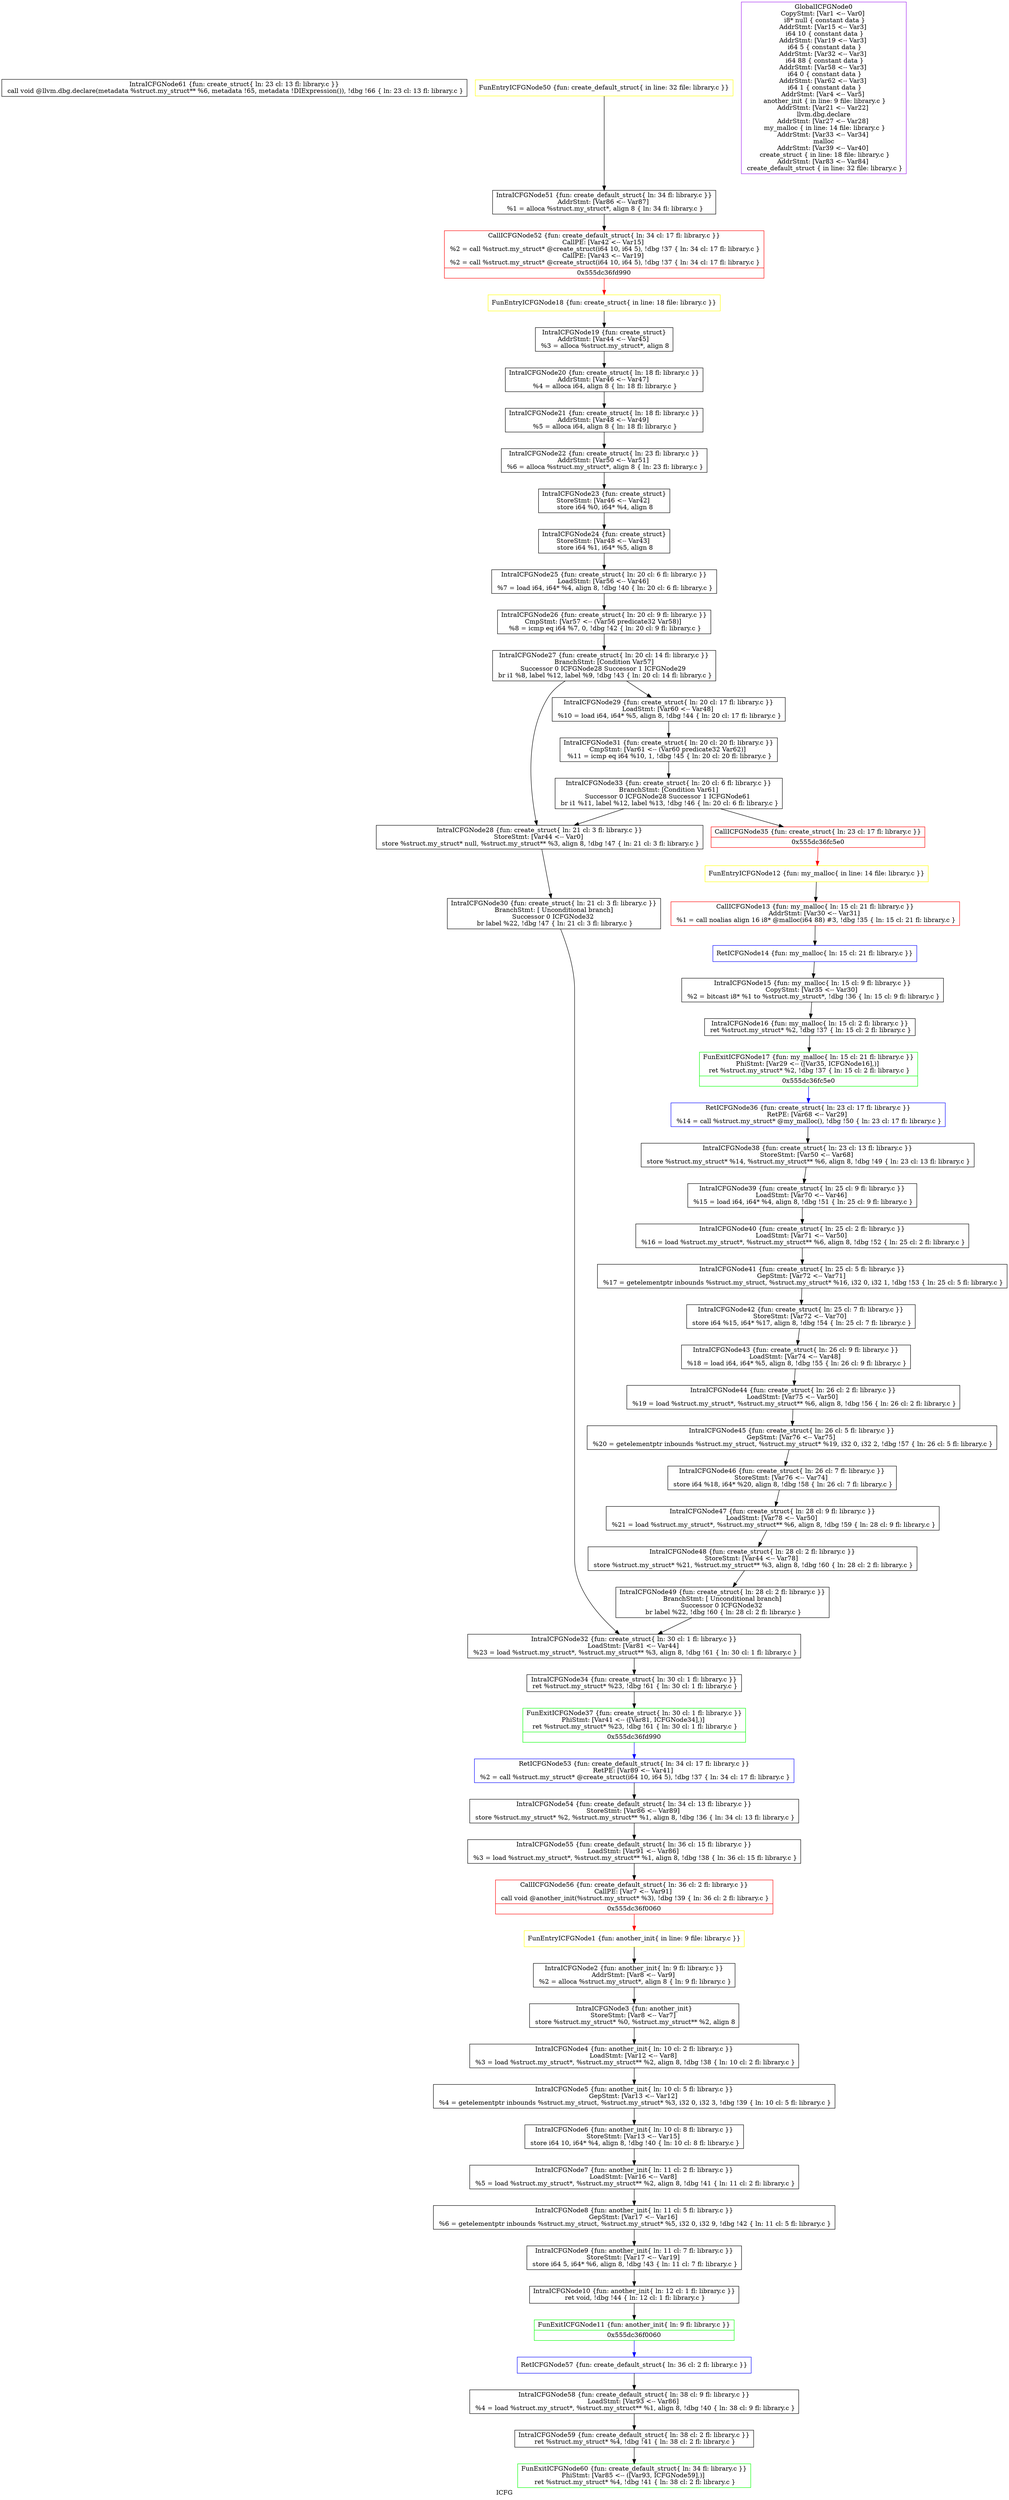 digraph "ICFG" {
	label="ICFG";

	Node0x555dc37752a0 [shape=record,color=black,label="{IntraICFGNode61 \{fun: create_struct\{ ln: 23  cl: 13  fl: library.c \}\}\n   call void @llvm.dbg.declare(metadata %struct.my_struct** %6, metadata !65, metadata !DIExpression()), !dbg !66 \{ ln: 23  cl: 13  fl: library.c \}}"];
	Node0x555dc3708cf0 [shape=record,color=green,label="{FunExitICFGNode60 \{fun: create_default_struct\{ ln: 34 fl: library.c \}\}\nPhiStmt: [Var85 \<-- ([Var93, ICFGNode59],)]  \n   ret %struct.my_struct* %4, !dbg !41 \{ ln: 38  cl: 2  fl: library.c \}}"];
	Node0x555dc3708b20 [shape=record,color=black,label="{IntraICFGNode59 \{fun: create_default_struct\{ ln: 38  cl: 2  fl: library.c \}\}\n   ret %struct.my_struct* %4, !dbg !41 \{ ln: 38  cl: 2  fl: library.c \}}"];
	Node0x555dc3708b20 -> Node0x555dc3708cf0[style=solid];
	Node0x555dc3704d70 [shape=record,color=black,label="{IntraICFGNode28 \{fun: create_struct\{ ln: 21  cl: 3  fl: library.c \}\}\nStoreStmt: [Var44 \<-- Var0]  \n   store %struct.my_struct* null, %struct.my_struct** %3, align 8, !dbg !47 \{ ln: 21  cl: 3  fl: library.c \}}"];
	Node0x555dc3704d70 -> Node0x555dc3705130[style=solid];
	Node0x555dc3704b80 [shape=record,color=black,label="{IntraICFGNode27 \{fun: create_struct\{ ln: 20  cl: 14  fl: library.c \}\}\nBranchStmt: [Condition Var57]\nSuccessor 0 ICFGNode28   Successor 1 ICFGNode29   \n   br i1 %8, label %12, label %9, !dbg !43 \{ ln: 20  cl: 14  fl: library.c \}}"];
	Node0x555dc3704b80 -> Node0x555dc3704d70[style=solid];
	Node0x555dc3704b80 -> Node0x555dc3704f40[style=solid];
	Node0x555dc37049b0 [shape=record,color=black,label="{IntraICFGNode26 \{fun: create_struct\{ ln: 20  cl: 9  fl: library.c \}\}\nCmpStmt: [Var57 \<-- (Var56 predicate32 Var58)]  \n   %8 = icmp eq i64 %7, 0, !dbg !42 \{ ln: 20  cl: 9  fl: library.c \}}"];
	Node0x555dc37049b0 -> Node0x555dc3704b80[style=solid];
	Node0x555dc37047e0 [shape=record,color=black,label="{IntraICFGNode25 \{fun: create_struct\{ ln: 20  cl: 6  fl: library.c \}\}\nLoadStmt: [Var56 \<-- Var46]  \n   %7 = load i64, i64* %4, align 8, !dbg !40 \{ ln: 20  cl: 6  fl: library.c \}}"];
	Node0x555dc37047e0 -> Node0x555dc37049b0[style=solid];
	Node0x555dc3704610 [shape=record,color=black,label="{IntraICFGNode24 \{fun: create_struct\}\nStoreStmt: [Var48 \<-- Var43]  \n   store i64 %1, i64* %5, align 8 }"];
	Node0x555dc3704610 -> Node0x555dc37047e0[style=solid];
	Node0x555dc3704440 [shape=record,color=black,label="{IntraICFGNode23 \{fun: create_struct\}\nStoreStmt: [Var46 \<-- Var42]  \n   store i64 %0, i64* %4, align 8 }"];
	Node0x555dc3704440 -> Node0x555dc3704610[style=solid];
	Node0x555dc3704270 [shape=record,color=black,label="{IntraICFGNode22 \{fun: create_struct\{ ln: 23 fl: library.c \}\}\nAddrStmt: [Var50 \<-- Var51]  \n   %6 = alloca %struct.my_struct*, align 8 \{ ln: 23 fl: library.c \}}"];
	Node0x555dc3704270 -> Node0x555dc3704440[style=solid];
	Node0x555dc3703fb0 [shape=record,color=black,label="{IntraICFGNode21 \{fun: create_struct\{ ln: 18 fl: library.c \}\}\nAddrStmt: [Var48 \<-- Var49]  \n   %5 = alloca i64, align 8 \{ ln: 18 fl: library.c \}}"];
	Node0x555dc3703fb0 -> Node0x555dc3704270[style=solid];
	Node0x555dc3703de0 [shape=record,color=black,label="{IntraICFGNode20 \{fun: create_struct\{ ln: 18 fl: library.c \}\}\nAddrStmt: [Var46 \<-- Var47]  \n   %4 = alloca i64, align 8 \{ ln: 18 fl: library.c \}}"];
	Node0x555dc3703de0 -> Node0x555dc3703fb0[style=solid];
	Node0x555dc3703c10 [shape=record,color=black,label="{IntraICFGNode19 \{fun: create_struct\}\nAddrStmt: [Var44 \<-- Var45]  \n   %3 = alloca %struct.my_struct*, align 8 }"];
	Node0x555dc3703c10 -> Node0x555dc3703de0[style=solid];
	Node0x555dc3703ad0 [shape=record,color=yellow,label="{FunEntryICFGNode18 \{fun: create_struct\{ in line: 18 file: library.c \}\}}"];
	Node0x555dc3703ad0 -> Node0x555dc3703c10[style=solid];
	Node0x555dc3703900 [shape=record,color=green,label="{FunExitICFGNode17 \{fun: my_malloc\{ ln: 15  cl: 21  fl: library.c \}\}\nPhiStmt: [Var29 \<-- ([Var35, ICFGNode16],)]  \n   ret %struct.my_struct* %2, !dbg !37 \{ ln: 15  cl: 2  fl: library.c \}|{<s0>0x555dc36fc5e0}}"];
	Node0x555dc3703900:s0 -> Node0x555dc3705cf0[style=solid,color=blue];
	Node0x555dc3703730 [shape=record,color=black,label="{IntraICFGNode16 \{fun: my_malloc\{ ln: 15  cl: 2  fl: library.c \}\}\n   ret %struct.my_struct* %2, !dbg !37 \{ ln: 15  cl: 2  fl: library.c \}}"];
	Node0x555dc3703730 -> Node0x555dc3703900[style=solid];
	Node0x555dc3703560 [shape=record,color=black,label="{IntraICFGNode15 \{fun: my_malloc\{ ln: 15  cl: 9  fl: library.c \}\}\nCopyStmt: [Var35 \<-- Var30]  \n   %2 = bitcast i8* %1 to %struct.my_struct*, !dbg !36 \{ ln: 15  cl: 9  fl: library.c \}}"];
	Node0x555dc3703560 -> Node0x555dc3703730[style=solid];
	Node0x555dc3703270 [shape=record,color=blue,label="{RetICFGNode14 \{fun: my_malloc\{ ln: 15  cl: 21  fl: library.c \}\}}"];
	Node0x555dc3703270 -> Node0x555dc3703560[style=solid];
	Node0x555dc3703030 [shape=record,color=red,label="{CallICFGNode13 \{fun: my_malloc\{ ln: 15  cl: 21  fl: library.c \}\}\nAddrStmt: [Var30 \<-- Var31]  \n   %1 = call noalias align 16 i8* @malloc(i64 88) #3, !dbg !35 \{ ln: 15  cl: 21  fl: library.c \}}"];
	Node0x555dc3703030 -> Node0x555dc3703270[style=solid];
	Node0x555dc3701790 [shape=record,color=purple,label="{GlobalICFGNode0\nCopyStmt: [Var1 \<-- Var0]  \n i8* null \{ constant data \}\nAddrStmt: [Var15 \<-- Var3]  \n i64 10 \{ constant data \}\nAddrStmt: [Var19 \<-- Var3]  \n i64 5 \{ constant data \}\nAddrStmt: [Var32 \<-- Var3]  \n i64 88 \{ constant data \}\nAddrStmt: [Var58 \<-- Var3]  \n i64 0 \{ constant data \}\nAddrStmt: [Var62 \<-- Var3]  \n i64 1 \{ constant data \}\nAddrStmt: [Var4 \<-- Var5]  \n another_init \{ in line: 9 file: library.c \}\nAddrStmt: [Var21 \<-- Var22]  \n llvm.dbg.declare \nAddrStmt: [Var27 \<-- Var28]  \n my_malloc \{ in line: 14 file: library.c \}\nAddrStmt: [Var33 \<-- Var34]  \n malloc \nAddrStmt: [Var39 \<-- Var40]  \n create_struct \{ in line: 18 file: library.c \}\nAddrStmt: [Var83 \<-- Var84]  \n create_default_struct \{ in line: 32 file: library.c \}}"];
	Node0x555dc37018f0 [shape=record,color=yellow,label="{FunEntryICFGNode1 \{fun: another_init\{ in line: 9 file: library.c \}\}}"];
	Node0x555dc37018f0 -> Node0x555dc36f26b0[style=solid];
	Node0x555dc36f26b0 [shape=record,color=black,label="{IntraICFGNode2 \{fun: another_init\{ ln: 9 fl: library.c \}\}\nAddrStmt: [Var8 \<-- Var9]  \n   %2 = alloca %struct.my_struct*, align 8 \{ ln: 9 fl: library.c \}}"];
	Node0x555dc36f26b0 -> Node0x555dc3701d30[style=solid];
	Node0x555dc3701d30 [shape=record,color=black,label="{IntraICFGNode3 \{fun: another_init\}\nStoreStmt: [Var8 \<-- Var7]  \n   store %struct.my_struct* %0, %struct.my_struct** %2, align 8 }"];
	Node0x555dc3701d30 -> Node0x555dc3701f20[style=solid];
	Node0x555dc3701f20 [shape=record,color=black,label="{IntraICFGNode4 \{fun: another_init\{ ln: 10  cl: 2  fl: library.c \}\}\nLoadStmt: [Var12 \<-- Var8]  \n   %3 = load %struct.my_struct*, %struct.my_struct** %2, align 8, !dbg !38 \{ ln: 10  cl: 2  fl: library.c \}}"];
	Node0x555dc3701f20 -> Node0x555dc3702110[style=solid];
	Node0x555dc3702110 [shape=record,color=black,label="{IntraICFGNode5 \{fun: another_init\{ ln: 10  cl: 5  fl: library.c \}\}\nGepStmt: [Var13 \<-- Var12]  \n   %4 = getelementptr inbounds %struct.my_struct, %struct.my_struct* %3, i32 0, i32 3, !dbg !39 \{ ln: 10  cl: 5  fl: library.c \}}"];
	Node0x555dc3702110 -> Node0x555dc3702300[style=solid];
	Node0x555dc3702300 [shape=record,color=black,label="{IntraICFGNode6 \{fun: another_init\{ ln: 10  cl: 8  fl: library.c \}\}\nStoreStmt: [Var13 \<-- Var15]  \n   store i64 10, i64* %4, align 8, !dbg !40 \{ ln: 10  cl: 8  fl: library.c \}}"];
	Node0x555dc3702300 -> Node0x555dc37024f0[style=solid];
	Node0x555dc37024f0 [shape=record,color=black,label="{IntraICFGNode7 \{fun: another_init\{ ln: 11  cl: 2  fl: library.c \}\}\nLoadStmt: [Var16 \<-- Var8]  \n   %5 = load %struct.my_struct*, %struct.my_struct** %2, align 8, !dbg !41 \{ ln: 11  cl: 2  fl: library.c \}}"];
	Node0x555dc37024f0 -> Node0x555dc37026e0[style=solid];
	Node0x555dc37026e0 [shape=record,color=black,label="{IntraICFGNode8 \{fun: another_init\{ ln: 11  cl: 5  fl: library.c \}\}\nGepStmt: [Var17 \<-- Var16]  \n   %6 = getelementptr inbounds %struct.my_struct, %struct.my_struct* %5, i32 0, i32 9, !dbg !42 \{ ln: 11  cl: 5  fl: library.c \}}"];
	Node0x555dc37026e0 -> Node0x555dc37028d0[style=solid];
	Node0x555dc37028d0 [shape=record,color=black,label="{IntraICFGNode9 \{fun: another_init\{ ln: 11  cl: 7  fl: library.c \}\}\nStoreStmt: [Var17 \<-- Var19]  \n   store i64 5, i64* %6, align 8, !dbg !43 \{ ln: 11  cl: 7  fl: library.c \}}"];
	Node0x555dc37028d0 -> Node0x555dc3702ac0[style=solid];
	Node0x555dc3702ac0 [shape=record,color=black,label="{IntraICFGNode10 \{fun: another_init\{ ln: 12  cl: 1  fl: library.c \}\}\n   ret void, !dbg !44 \{ ln: 12  cl: 1  fl: library.c \}}"];
	Node0x555dc3702ac0 -> Node0x555dc3702cb0[style=solid];
	Node0x555dc3702cb0 [shape=record,color=green,label="{FunExitICFGNode11 \{fun: another_init\{ ln: 9 fl: library.c \}\}|{<s0>0x555dc36f0060}}"];
	Node0x555dc3702cb0:s0 -> Node0x555dc3708620[style=solid,color=blue];
	Node0x555dc3702ef0 [shape=record,color=yellow,label="{FunEntryICFGNode12 \{fun: my_malloc\{ in line: 14 file: library.c \}\}}"];
	Node0x555dc3702ef0 -> Node0x555dc3703030[style=solid];
	Node0x555dc3704f40 [shape=record,color=black,label="{IntraICFGNode29 \{fun: create_struct\{ ln: 20  cl: 17  fl: library.c \}\}\nLoadStmt: [Var60 \<-- Var48]  \n   %10 = load i64, i64* %5, align 8, !dbg !44 \{ ln: 20  cl: 17  fl: library.c \}}"];
	Node0x555dc3704f40 -> Node0x555dc3705320[style=solid];
	Node0x555dc3705130 [shape=record,color=black,label="{IntraICFGNode30 \{fun: create_struct\{ ln: 21  cl: 3  fl: library.c \}\}\nBranchStmt: [ Unconditional branch]\nSuccessor 0 ICFGNode32   \n   br label %22, !dbg !47 \{ ln: 21  cl: 3  fl: library.c \}}"];
	Node0x555dc3705130 -> Node0x555dc3705510[style=solid];
	Node0x555dc3705320 [shape=record,color=black,label="{IntraICFGNode31 \{fun: create_struct\{ ln: 20  cl: 20  fl: library.c \}\}\nCmpStmt: [Var61 \<-- (Var60 predicate32 Var62)]  \n   %11 = icmp eq i64 %10, 1, !dbg !45 \{ ln: 20  cl: 20  fl: library.c \}}"];
	Node0x555dc3705320 -> Node0x555dc3705700[style=solid];
	Node0x555dc3705510 [shape=record,color=black,label="{IntraICFGNode32 \{fun: create_struct\{ ln: 30  cl: 1  fl: library.c \}\}\nLoadStmt: [Var81 \<-- Var44]  \n   %23 = load %struct.my_struct*, %struct.my_struct** %3, align 8, !dbg !61 \{ ln: 30  cl: 1  fl: library.c \}}"];
	Node0x555dc3705510 -> Node0x555dc37058f0[style=solid];
	Node0x555dc3705700 [shape=record,color=black,label="{IntraICFGNode33 \{fun: create_struct\{ ln: 20  cl: 6  fl: library.c \}\}\nBranchStmt: [Condition Var61]\nSuccessor 0 ICFGNode28   Successor 1 ICFGNode61   \n   br i1 %11, label %12, label %13, !dbg !46 \{ ln: 20  cl: 6  fl: library.c \}}"];
	Node0x555dc3705700 -> Node0x555dc3704d70[style=solid];
	Node0x555dc3705700 -> Node0x555dc3705ba0[style=solid];
	Node0x555dc37058f0 [shape=record,color=black,label="{IntraICFGNode34 \{fun: create_struct\{ ln: 30  cl: 1  fl: library.c \}\}\n   ret %struct.my_struct* %23, !dbg !61 \{ ln: 30  cl: 1  fl: library.c \}}"];
	Node0x555dc37058f0 -> Node0x555dc3705ff0[style=solid];
	Node0x555dc3705ba0 [shape=record,color=red,label="{CallICFGNode35 \{fun: create_struct\{ ln: 23  cl: 17  fl: library.c \}\}|{<s0>0x555dc36fc5e0}}"];
	Node0x555dc3705ba0:s0 -> Node0x555dc3702ef0[style=solid,color=red];
	Node0x555dc3705cf0 [shape=record,color=blue,label="{RetICFGNode36 \{fun: create_struct\{ ln: 23  cl: 17  fl: library.c \}\}\nRetPE: [Var68 \<-- Var29]  \n   %14 = call %struct.my_struct* @my_malloc(), !dbg !50 \{ ln: 23  cl: 17  fl: library.c \}}"];
	Node0x555dc3705cf0 -> Node0x555dc37061c0[style=solid];
	Node0x555dc3705ff0 [shape=record,color=green,label="{FunExitICFGNode37 \{fun: create_struct\{ ln: 30  cl: 1  fl: library.c \}\}\nPhiStmt: [Var41 \<-- ([Var81, ICFGNode34],)]  \n   ret %struct.my_struct* %23, !dbg !61 \{ ln: 30  cl: 1  fl: library.c \}|{<s0>0x555dc36fd990}}"];
	Node0x555dc3705ff0:s0 -> Node0x555dc3707ef0[style=solid,color=blue];
	Node0x555dc37061c0 [shape=record,color=black,label="{IntraICFGNode38 \{fun: create_struct\{ ln: 23  cl: 13  fl: library.c \}\}\nStoreStmt: [Var50 \<-- Var68]  \n   store %struct.my_struct* %14, %struct.my_struct** %6, align 8, !dbg !49 \{ ln: 23  cl: 13  fl: library.c \}}"];
	Node0x555dc37061c0 -> Node0x555dc3706390[style=solid];
	Node0x555dc3706390 [shape=record,color=black,label="{IntraICFGNode39 \{fun: create_struct\{ ln: 25  cl: 9  fl: library.c \}\}\nLoadStmt: [Var70 \<-- Var46]  \n   %15 = load i64, i64* %4, align 8, !dbg !51 \{ ln: 25  cl: 9  fl: library.c \}}"];
	Node0x555dc3706390 -> Node0x555dc3706580[style=solid];
	Node0x555dc3706580 [shape=record,color=black,label="{IntraICFGNode40 \{fun: create_struct\{ ln: 25  cl: 2  fl: library.c \}\}\nLoadStmt: [Var71 \<-- Var50]  \n   %16 = load %struct.my_struct*, %struct.my_struct** %6, align 8, !dbg !52 \{ ln: 25  cl: 2  fl: library.c \}}"];
	Node0x555dc3706580 -> Node0x555dc3706950[style=solid];
	Node0x555dc3706950 [shape=record,color=black,label="{IntraICFGNode41 \{fun: create_struct\{ ln: 25  cl: 5  fl: library.c \}\}\nGepStmt: [Var72 \<-- Var71]  \n   %17 = getelementptr inbounds %struct.my_struct, %struct.my_struct* %16, i32 0, i32 1, !dbg !53 \{ ln: 25  cl: 5  fl: library.c \}}"];
	Node0x555dc3706950 -> Node0x555dc3706b40[style=solid];
	Node0x555dc3706b40 [shape=record,color=black,label="{IntraICFGNode42 \{fun: create_struct\{ ln: 25  cl: 7  fl: library.c \}\}\nStoreStmt: [Var72 \<-- Var70]  \n   store i64 %15, i64* %17, align 8, !dbg !54 \{ ln: 25  cl: 7  fl: library.c \}}"];
	Node0x555dc3706b40 -> Node0x555dc3706d30[style=solid];
	Node0x555dc3706d30 [shape=record,color=black,label="{IntraICFGNode43 \{fun: create_struct\{ ln: 26  cl: 9  fl: library.c \}\}\nLoadStmt: [Var74 \<-- Var48]  \n   %18 = load i64, i64* %5, align 8, !dbg !55 \{ ln: 26  cl: 9  fl: library.c \}}"];
	Node0x555dc3706d30 -> Node0x555dc3706f20[style=solid];
	Node0x555dc3706f20 [shape=record,color=black,label="{IntraICFGNode44 \{fun: create_struct\{ ln: 26  cl: 2  fl: library.c \}\}\nLoadStmt: [Var75 \<-- Var50]  \n   %19 = load %struct.my_struct*, %struct.my_struct** %6, align 8, !dbg !56 \{ ln: 26  cl: 2  fl: library.c \}}"];
	Node0x555dc3706f20 -> Node0x555dc3707110[style=solid];
	Node0x555dc3707110 [shape=record,color=black,label="{IntraICFGNode45 \{fun: create_struct\{ ln: 26  cl: 5  fl: library.c \}\}\nGepStmt: [Var76 \<-- Var75]  \n   %20 = getelementptr inbounds %struct.my_struct, %struct.my_struct* %19, i32 0, i32 2, !dbg !57 \{ ln: 26  cl: 5  fl: library.c \}}"];
	Node0x555dc3707110 -> Node0x555dc3707300[style=solid];
	Node0x555dc3707300 [shape=record,color=black,label="{IntraICFGNode46 \{fun: create_struct\{ ln: 26  cl: 7  fl: library.c \}\}\nStoreStmt: [Var76 \<-- Var74]  \n   store i64 %18, i64* %20, align 8, !dbg !58 \{ ln: 26  cl: 7  fl: library.c \}}"];
	Node0x555dc3707300 -> Node0x555dc37074f0[style=solid];
	Node0x555dc37074f0 [shape=record,color=black,label="{IntraICFGNode47 \{fun: create_struct\{ ln: 28  cl: 9  fl: library.c \}\}\nLoadStmt: [Var78 \<-- Var50]  \n   %21 = load %struct.my_struct*, %struct.my_struct** %6, align 8, !dbg !59 \{ ln: 28  cl: 9  fl: library.c \}}"];
	Node0x555dc37074f0 -> Node0x555dc37076e0[style=solid];
	Node0x555dc37076e0 [shape=record,color=black,label="{IntraICFGNode48 \{fun: create_struct\{ ln: 28  cl: 2  fl: library.c \}\}\nStoreStmt: [Var44 \<-- Var78]  \n   store %struct.my_struct* %21, %struct.my_struct** %3, align 8, !dbg !60 \{ ln: 28  cl: 2  fl: library.c \}}"];
	Node0x555dc37076e0 -> Node0x555dc37078d0[style=solid];
	Node0x555dc37078d0 [shape=record,color=black,label="{IntraICFGNode49 \{fun: create_struct\{ ln: 28  cl: 2  fl: library.c \}\}\nBranchStmt: [ Unconditional branch]\nSuccessor 0 ICFGNode32   \n   br label %22, !dbg !60 \{ ln: 28  cl: 2  fl: library.c \}}"];
	Node0x555dc37078d0 -> Node0x555dc3705510[style=solid];
	Node0x555dc3707b80 [shape=record,color=yellow,label="{FunEntryICFGNode50 \{fun: create_default_struct\{ in line: 32 file: library.c \}\}}"];
	Node0x555dc3707b80 -> Node0x555dc3707cc0[style=solid];
	Node0x555dc3707cc0 [shape=record,color=black,label="{IntraICFGNode51 \{fun: create_default_struct\{ ln: 34 fl: library.c \}\}\nAddrStmt: [Var86 \<-- Var87]  \n   %1 = alloca %struct.my_struct*, align 8 \{ ln: 34 fl: library.c \}}"];
	Node0x555dc3707cc0 -> Node0x555dc3703150[style=solid];
	Node0x555dc3703150 [shape=record,color=red,label="{CallICFGNode52 \{fun: create_default_struct\{ ln: 34  cl: 17  fl: library.c \}\}\nCallPE: [Var42 \<-- Var15]  \n   %2 = call %struct.my_struct* @create_struct(i64 10, i64 5), !dbg !37 \{ ln: 34  cl: 17  fl: library.c \}\nCallPE: [Var43 \<-- Var19]  \n   %2 = call %struct.my_struct* @create_struct(i64 10, i64 5), !dbg !37 \{ ln: 34  cl: 17  fl: library.c \}|{<s0>0x555dc36fd990}}"];
	Node0x555dc3703150:s0 -> Node0x555dc3703ad0[style=solid,color=red];
	Node0x555dc3707ef0 [shape=record,color=blue,label="{RetICFGNode53 \{fun: create_default_struct\{ ln: 34  cl: 17  fl: library.c \}\}\nRetPE: [Var89 \<-- Var41]  \n   %2 = call %struct.my_struct* @create_struct(i64 10, i64 5), !dbg !37 \{ ln: 34  cl: 17  fl: library.c \}}"];
	Node0x555dc3707ef0 -> Node0x555dc3708220[style=solid];
	Node0x555dc3708220 [shape=record,color=black,label="{IntraICFGNode54 \{fun: create_default_struct\{ ln: 34  cl: 13  fl: library.c \}\}\nStoreStmt: [Var86 \<-- Var89]  \n   store %struct.my_struct* %2, %struct.my_struct** %1, align 8, !dbg !36 \{ ln: 34  cl: 13  fl: library.c \}}"];
	Node0x555dc3708220 -> Node0x555dc37083f0[style=solid];
	Node0x555dc37083f0 [shape=record,color=black,label="{IntraICFGNode55 \{fun: create_default_struct\{ ln: 36  cl: 15  fl: library.c \}\}\nLoadStmt: [Var91 \<-- Var86]  \n   %3 = load %struct.my_struct*, %struct.my_struct** %1, align 8, !dbg !38 \{ ln: 36  cl: 15  fl: library.c \}}"];
	Node0x555dc37083f0 -> Node0x555dc37040e0[style=solid];
	Node0x555dc37040e0 [shape=record,color=red,label="{CallICFGNode56 \{fun: create_default_struct\{ ln: 36  cl: 2  fl: library.c \}\}\nCallPE: [Var7 \<-- Var91]  \n   call void @another_init(%struct.my_struct* %3), !dbg !39 \{ ln: 36  cl: 2  fl: library.c \}|{<s0>0x555dc36f0060}}"];
	Node0x555dc37040e0:s0 -> Node0x555dc37018f0[style=solid,color=red];
	Node0x555dc3708620 [shape=record,color=blue,label="{RetICFGNode57 \{fun: create_default_struct\{ ln: 36  cl: 2  fl: library.c \}\}}"];
	Node0x555dc3708620 -> Node0x555dc3708950[style=solid];
	Node0x555dc3708950 [shape=record,color=black,label="{IntraICFGNode58 \{fun: create_default_struct\{ ln: 38  cl: 9  fl: library.c \}\}\nLoadStmt: [Var93 \<-- Var86]  \n   %4 = load %struct.my_struct*, %struct.my_struct** %1, align 8, !dbg !40 \{ ln: 38  cl: 9  fl: library.c \}}"];
	Node0x555dc3708950 -> Node0x555dc3708b20[style=solid];
}
